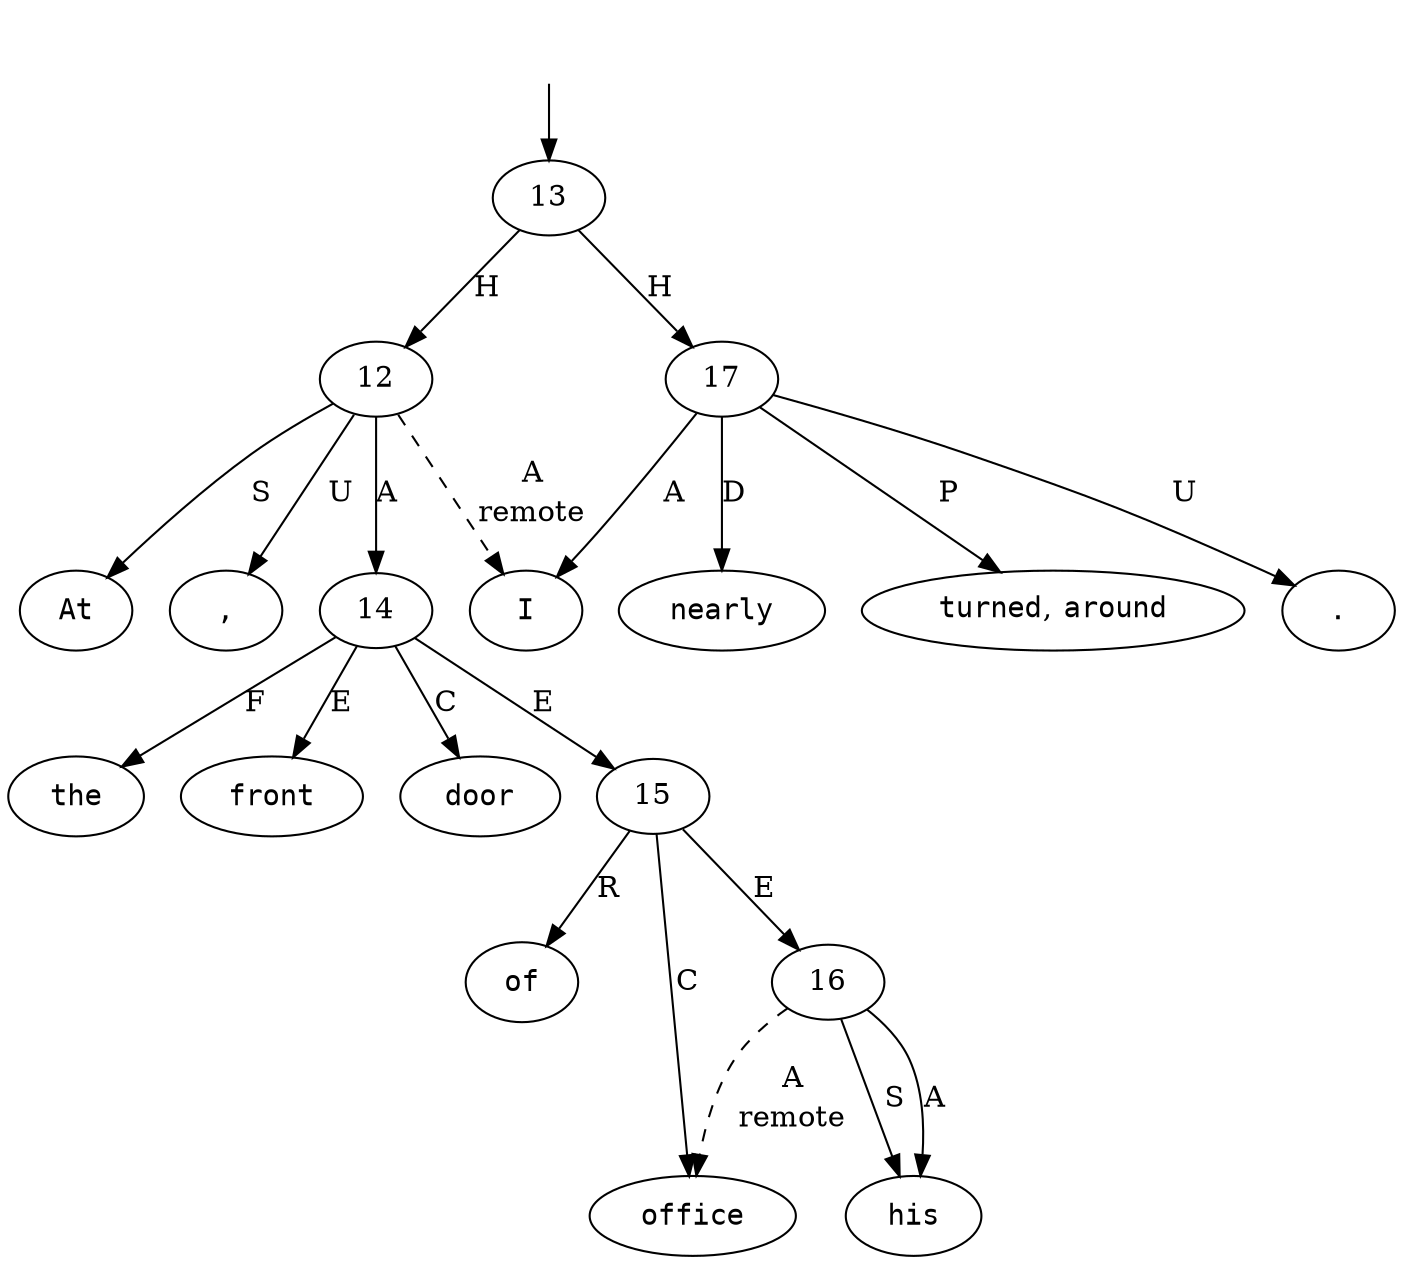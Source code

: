 digraph "170650-0006" {
  top [ style=invis ];
  top -> 13;
  0 [ shape=oval, label=<<table align="center" border="0" cellspacing="0"><tr><td colspan="2"><font face="Courier">At</font></td></tr></table>> ];
  1 [ shape=oval, label=<<table align="center" border="0" cellspacing="0"><tr><td colspan="2"><font face="Courier">the</font></td></tr></table>> ];
  2 [ shape=oval, label=<<table align="center" border="0" cellspacing="0"><tr><td colspan="2"><font face="Courier">front</font></td></tr></table>> ];
  3 [ shape=oval, label=<<table align="center" border="0" cellspacing="0"><tr><td colspan="2"><font face="Courier">door</font></td></tr></table>> ];
  4 [ shape=oval, label=<<table align="center" border="0" cellspacing="0"><tr><td colspan="2"><font face="Courier">of</font></td></tr></table>> ];
  5 [ shape=oval, label=<<table align="center" border="0" cellspacing="0"><tr><td colspan="2"><font face="Courier">his</font></td></tr></table>> ];
  6 [ shape=oval, label=<<table align="center" border="0" cellspacing="0"><tr><td colspan="2"><font face="Courier">office</font></td></tr></table>> ];
  7 [ shape=oval, label=<<table align="center" border="0" cellspacing="0"><tr><td colspan="2"><font face="Courier">,</font></td></tr></table>> ];
  8 [ shape=oval, label=<<table align="center" border="0" cellspacing="0"><tr><td colspan="2"><font face="Courier">I</font></td></tr></table>> ];
  9 [ shape=oval, label=<<table align="center" border="0" cellspacing="0"><tr><td colspan="2"><font face="Courier">nearly</font></td></tr></table>> ];
  10 [ shape=oval, label=<<table align="center" border="0" cellspacing="0"><tr><td colspan="2"><font face="Courier">turned</font>,&nbsp;<font face="Courier">around</font></td></tr></table>> ];
  11 [ shape=oval, label=<<table align="center" border="0" cellspacing="0"><tr><td colspan="2"><font face="Courier">.</font></td></tr></table>> ];
  12 -> 8 [ label=<<table align="center" border="0" cellspacing="0"><tr><td colspan="1">A</td></tr><tr><td>remote</td></tr></table>>, style=dashed ];
  12 -> 0 [ label="S" ];
  12 -> 7 [ label="U" ];
  12 -> 14 [ label="A" ];
  13 -> 12 [ label="H" ];
  13 -> 17 [ label="H" ];
  14 -> 1 [ label="F" ];
  14 -> 15 [ label="E" ];
  14 -> 2 [ label="E" ];
  14 -> 3 [ label="C" ];
  15 -> 6 [ label="C" ];
  15 -> 16 [ label="E" ];
  15 -> 4 [ label="R" ];
  16 -> 5 [ label="S" ];
  16 -> 6 [ label=<<table align="center" border="0" cellspacing="0"><tr><td colspan="1">A</td></tr><tr><td>remote</td></tr></table>>, style=dashed ];
  16 -> 5 [ label="A" ];
  17 -> 9 [ label="D" ];
  17 -> 11 [ label="U" ];
  17 -> 8 [ label="A" ];
  17 -> 10 [ label="P" ];
}


